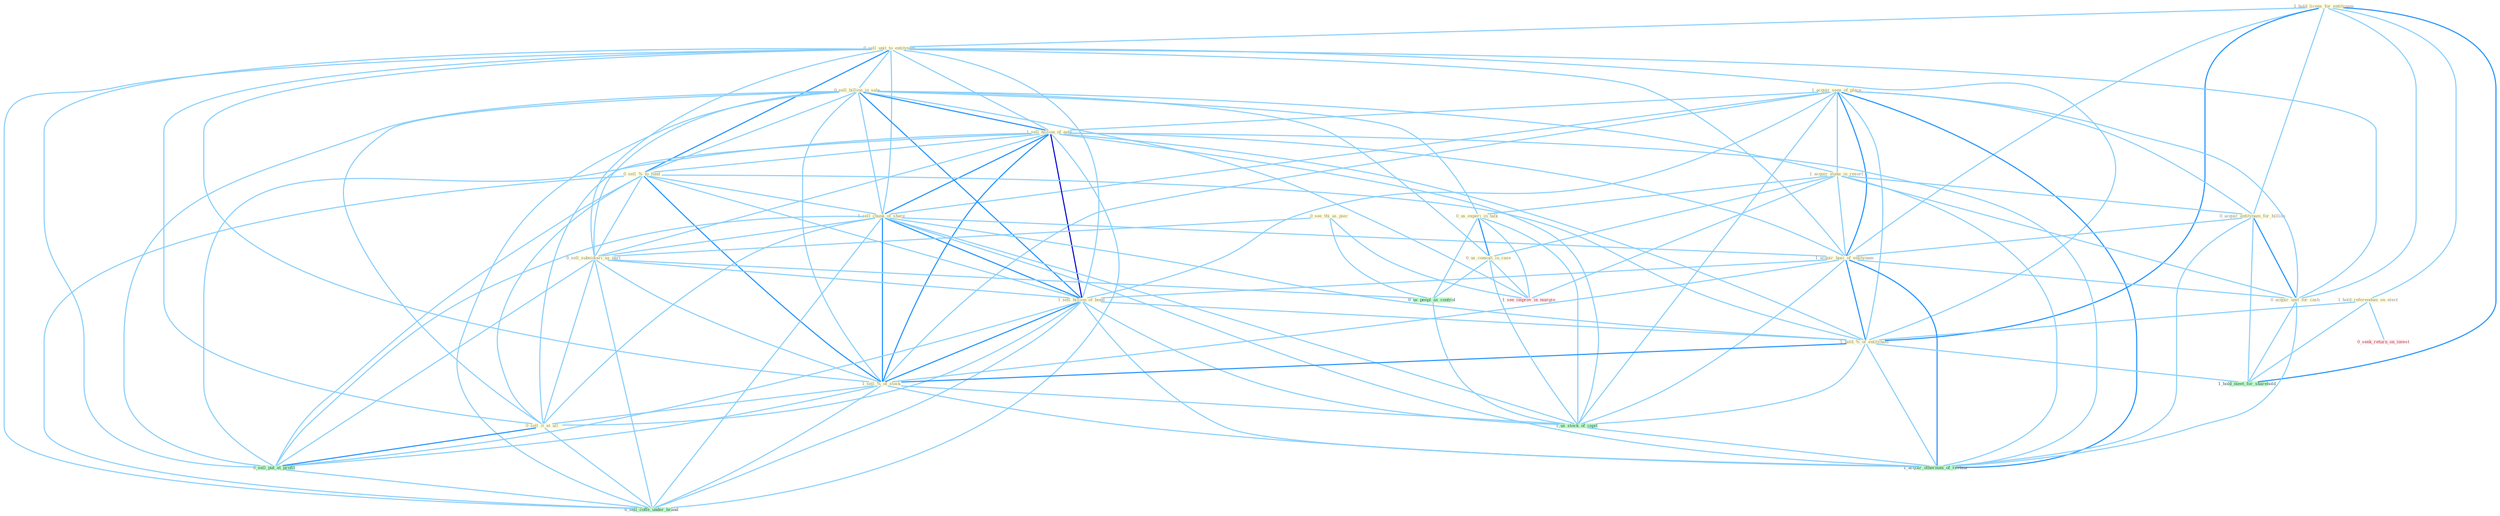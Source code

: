 Graph G{ 
    node
    [shape=polygon,style=filled,width=.5,height=.06,color="#BDFCC9",fixedsize=true,fontsize=4,
    fontcolor="#2f4f4f"];
    {node
    [color="#ffffe0", fontcolor="#8b7d6b"] "1_hold_licens_for_entitynam " "0_sell_unit_to_entitynam " "1_acquir_sens_of_place " "0_sell_billion_in_sale " "1_sell_billion_of_note " "1_acquir_stake_in_resort " "0_sell_%_to_fund " "1_sell_chunk_of_share " "0_acquir_entitynam_for_billion " "0_see_thi_as_piec " "1_hold_referendum_on_elect " "0_us_experi_in_talk " "1_acquir_busi_of_entitynam " "0_sell_subsidiari_as_part " "1_sell_billion_of_bond " "1_hold_%_of_entitynam " "0_acquir_unit_for_cash " "0_us_consult_in_case " "1_sell_%_of_stock " "0_sell_it_at_all "}
{node [color="#fff0f5", fontcolor="#b22222"] "0_seek_return_on_invest " "1_see_improv_in_margin "}
edge [color="#B0E2FF"];

	"1_hold_licens_for_entitynam " -- "0_sell_unit_to_entitynam " [w="1", color="#87cefa" ];
	"1_hold_licens_for_entitynam " -- "0_acquir_entitynam_for_billion " [w="1", color="#87cefa" ];
	"1_hold_licens_for_entitynam " -- "1_hold_referendum_on_elect " [w="1", color="#87cefa" ];
	"1_hold_licens_for_entitynam " -- "1_acquir_busi_of_entitynam " [w="1", color="#87cefa" ];
	"1_hold_licens_for_entitynam " -- "1_hold_%_of_entitynam " [w="2", color="#1e90ff" , len=0.8];
	"1_hold_licens_for_entitynam " -- "0_acquir_unit_for_cash " [w="1", color="#87cefa" ];
	"1_hold_licens_for_entitynam " -- "1_hold_meet_for_sharehold " [w="2", color="#1e90ff" , len=0.8];
	"0_sell_unit_to_entitynam " -- "0_sell_billion_in_sale " [w="1", color="#87cefa" ];
	"0_sell_unit_to_entitynam " -- "1_sell_billion_of_note " [w="1", color="#87cefa" ];
	"0_sell_unit_to_entitynam " -- "0_sell_%_to_fund " [w="2", color="#1e90ff" , len=0.8];
	"0_sell_unit_to_entitynam " -- "1_sell_chunk_of_share " [w="1", color="#87cefa" ];
	"0_sell_unit_to_entitynam " -- "1_acquir_busi_of_entitynam " [w="1", color="#87cefa" ];
	"0_sell_unit_to_entitynam " -- "0_sell_subsidiari_as_part " [w="1", color="#87cefa" ];
	"0_sell_unit_to_entitynam " -- "1_sell_billion_of_bond " [w="1", color="#87cefa" ];
	"0_sell_unit_to_entitynam " -- "1_hold_%_of_entitynam " [w="1", color="#87cefa" ];
	"0_sell_unit_to_entitynam " -- "0_acquir_unit_for_cash " [w="1", color="#87cefa" ];
	"0_sell_unit_to_entitynam " -- "1_sell_%_of_stock " [w="1", color="#87cefa" ];
	"0_sell_unit_to_entitynam " -- "0_sell_it_at_all " [w="1", color="#87cefa" ];
	"0_sell_unit_to_entitynam " -- "0_sell_put_at_profit " [w="1", color="#87cefa" ];
	"0_sell_unit_to_entitynam " -- "0_sell_coffe_under_brand " [w="1", color="#87cefa" ];
	"1_acquir_sens_of_place " -- "1_sell_billion_of_note " [w="1", color="#87cefa" ];
	"1_acquir_sens_of_place " -- "1_acquir_stake_in_resort " [w="1", color="#87cefa" ];
	"1_acquir_sens_of_place " -- "1_sell_chunk_of_share " [w="1", color="#87cefa" ];
	"1_acquir_sens_of_place " -- "0_acquir_entitynam_for_billion " [w="1", color="#87cefa" ];
	"1_acquir_sens_of_place " -- "1_acquir_busi_of_entitynam " [w="2", color="#1e90ff" , len=0.8];
	"1_acquir_sens_of_place " -- "1_sell_billion_of_bond " [w="1", color="#87cefa" ];
	"1_acquir_sens_of_place " -- "1_hold_%_of_entitynam " [w="1", color="#87cefa" ];
	"1_acquir_sens_of_place " -- "0_acquir_unit_for_cash " [w="1", color="#87cefa" ];
	"1_acquir_sens_of_place " -- "1_sell_%_of_stock " [w="1", color="#87cefa" ];
	"1_acquir_sens_of_place " -- "1_us_stock_of_capit " [w="1", color="#87cefa" ];
	"1_acquir_sens_of_place " -- "1_acquir_othernum_of_restaur " [w="2", color="#1e90ff" , len=0.8];
	"0_sell_billion_in_sale " -- "1_sell_billion_of_note " [w="2", color="#1e90ff" , len=0.8];
	"0_sell_billion_in_sale " -- "1_acquir_stake_in_resort " [w="1", color="#87cefa" ];
	"0_sell_billion_in_sale " -- "0_sell_%_to_fund " [w="1", color="#87cefa" ];
	"0_sell_billion_in_sale " -- "1_sell_chunk_of_share " [w="1", color="#87cefa" ];
	"0_sell_billion_in_sale " -- "0_us_experi_in_talk " [w="1", color="#87cefa" ];
	"0_sell_billion_in_sale " -- "0_sell_subsidiari_as_part " [w="1", color="#87cefa" ];
	"0_sell_billion_in_sale " -- "1_sell_billion_of_bond " [w="2", color="#1e90ff" , len=0.8];
	"0_sell_billion_in_sale " -- "0_us_consult_in_case " [w="1", color="#87cefa" ];
	"0_sell_billion_in_sale " -- "1_sell_%_of_stock " [w="1", color="#87cefa" ];
	"0_sell_billion_in_sale " -- "0_sell_it_at_all " [w="1", color="#87cefa" ];
	"0_sell_billion_in_sale " -- "0_sell_put_at_profit " [w="1", color="#87cefa" ];
	"0_sell_billion_in_sale " -- "1_see_improv_in_margin " [w="1", color="#87cefa" ];
	"0_sell_billion_in_sale " -- "0_sell_coffe_under_brand " [w="1", color="#87cefa" ];
	"1_sell_billion_of_note " -- "0_sell_%_to_fund " [w="1", color="#87cefa" ];
	"1_sell_billion_of_note " -- "1_sell_chunk_of_share " [w="2", color="#1e90ff" , len=0.8];
	"1_sell_billion_of_note " -- "1_acquir_busi_of_entitynam " [w="1", color="#87cefa" ];
	"1_sell_billion_of_note " -- "0_sell_subsidiari_as_part " [w="1", color="#87cefa" ];
	"1_sell_billion_of_note " -- "1_sell_billion_of_bond " [w="3", color="#0000cd" , len=0.6];
	"1_sell_billion_of_note " -- "1_hold_%_of_entitynam " [w="1", color="#87cefa" ];
	"1_sell_billion_of_note " -- "1_sell_%_of_stock " [w="2", color="#1e90ff" , len=0.8];
	"1_sell_billion_of_note " -- "0_sell_it_at_all " [w="1", color="#87cefa" ];
	"1_sell_billion_of_note " -- "0_sell_put_at_profit " [w="1", color="#87cefa" ];
	"1_sell_billion_of_note " -- "1_us_stock_of_capit " [w="1", color="#87cefa" ];
	"1_sell_billion_of_note " -- "0_sell_coffe_under_brand " [w="1", color="#87cefa" ];
	"1_sell_billion_of_note " -- "1_acquir_othernum_of_restaur " [w="1", color="#87cefa" ];
	"1_acquir_stake_in_resort " -- "0_acquir_entitynam_for_billion " [w="1", color="#87cefa" ];
	"1_acquir_stake_in_resort " -- "0_us_experi_in_talk " [w="1", color="#87cefa" ];
	"1_acquir_stake_in_resort " -- "1_acquir_busi_of_entitynam " [w="1", color="#87cefa" ];
	"1_acquir_stake_in_resort " -- "0_acquir_unit_for_cash " [w="1", color="#87cefa" ];
	"1_acquir_stake_in_resort " -- "0_us_consult_in_case " [w="1", color="#87cefa" ];
	"1_acquir_stake_in_resort " -- "1_see_improv_in_margin " [w="1", color="#87cefa" ];
	"1_acquir_stake_in_resort " -- "1_acquir_othernum_of_restaur " [w="1", color="#87cefa" ];
	"0_sell_%_to_fund " -- "1_sell_chunk_of_share " [w="1", color="#87cefa" ];
	"0_sell_%_to_fund " -- "0_sell_subsidiari_as_part " [w="1", color="#87cefa" ];
	"0_sell_%_to_fund " -- "1_sell_billion_of_bond " [w="1", color="#87cefa" ];
	"0_sell_%_to_fund " -- "1_hold_%_of_entitynam " [w="1", color="#87cefa" ];
	"0_sell_%_to_fund " -- "1_sell_%_of_stock " [w="2", color="#1e90ff" , len=0.8];
	"0_sell_%_to_fund " -- "0_sell_it_at_all " [w="1", color="#87cefa" ];
	"0_sell_%_to_fund " -- "0_sell_put_at_profit " [w="1", color="#87cefa" ];
	"0_sell_%_to_fund " -- "0_sell_coffe_under_brand " [w="1", color="#87cefa" ];
	"1_sell_chunk_of_share " -- "1_acquir_busi_of_entitynam " [w="1", color="#87cefa" ];
	"1_sell_chunk_of_share " -- "0_sell_subsidiari_as_part " [w="1", color="#87cefa" ];
	"1_sell_chunk_of_share " -- "1_sell_billion_of_bond " [w="2", color="#1e90ff" , len=0.8];
	"1_sell_chunk_of_share " -- "1_hold_%_of_entitynam " [w="1", color="#87cefa" ];
	"1_sell_chunk_of_share " -- "1_sell_%_of_stock " [w="2", color="#1e90ff" , len=0.8];
	"1_sell_chunk_of_share " -- "0_sell_it_at_all " [w="1", color="#87cefa" ];
	"1_sell_chunk_of_share " -- "0_sell_put_at_profit " [w="1", color="#87cefa" ];
	"1_sell_chunk_of_share " -- "1_us_stock_of_capit " [w="1", color="#87cefa" ];
	"1_sell_chunk_of_share " -- "0_sell_coffe_under_brand " [w="1", color="#87cefa" ];
	"1_sell_chunk_of_share " -- "1_acquir_othernum_of_restaur " [w="1", color="#87cefa" ];
	"0_acquir_entitynam_for_billion " -- "1_acquir_busi_of_entitynam " [w="1", color="#87cefa" ];
	"0_acquir_entitynam_for_billion " -- "0_acquir_unit_for_cash " [w="2", color="#1e90ff" , len=0.8];
	"0_acquir_entitynam_for_billion " -- "1_hold_meet_for_sharehold " [w="1", color="#87cefa" ];
	"0_acquir_entitynam_for_billion " -- "1_acquir_othernum_of_restaur " [w="1", color="#87cefa" ];
	"0_see_thi_as_piec " -- "0_sell_subsidiari_as_part " [w="1", color="#87cefa" ];
	"0_see_thi_as_piec " -- "0_us_peopl_as_control " [w="1", color="#87cefa" ];
	"0_see_thi_as_piec " -- "1_see_improv_in_margin " [w="1", color="#87cefa" ];
	"1_hold_referendum_on_elect " -- "1_hold_%_of_entitynam " [w="1", color="#87cefa" ];
	"1_hold_referendum_on_elect " -- "0_seek_return_on_invest " [w="1", color="#87cefa" ];
	"1_hold_referendum_on_elect " -- "1_hold_meet_for_sharehold " [w="1", color="#87cefa" ];
	"0_us_experi_in_talk " -- "0_us_consult_in_case " [w="2", color="#1e90ff" , len=0.8];
	"0_us_experi_in_talk " -- "0_us_peopl_as_control " [w="1", color="#87cefa" ];
	"0_us_experi_in_talk " -- "1_us_stock_of_capit " [w="1", color="#87cefa" ];
	"0_us_experi_in_talk " -- "1_see_improv_in_margin " [w="1", color="#87cefa" ];
	"1_acquir_busi_of_entitynam " -- "1_sell_billion_of_bond " [w="1", color="#87cefa" ];
	"1_acquir_busi_of_entitynam " -- "1_hold_%_of_entitynam " [w="2", color="#1e90ff" , len=0.8];
	"1_acquir_busi_of_entitynam " -- "0_acquir_unit_for_cash " [w="1", color="#87cefa" ];
	"1_acquir_busi_of_entitynam " -- "1_sell_%_of_stock " [w="1", color="#87cefa" ];
	"1_acquir_busi_of_entitynam " -- "1_us_stock_of_capit " [w="1", color="#87cefa" ];
	"1_acquir_busi_of_entitynam " -- "1_acquir_othernum_of_restaur " [w="2", color="#1e90ff" , len=0.8];
	"0_sell_subsidiari_as_part " -- "1_sell_billion_of_bond " [w="1", color="#87cefa" ];
	"0_sell_subsidiari_as_part " -- "1_sell_%_of_stock " [w="1", color="#87cefa" ];
	"0_sell_subsidiari_as_part " -- "0_sell_it_at_all " [w="1", color="#87cefa" ];
	"0_sell_subsidiari_as_part " -- "0_us_peopl_as_control " [w="1", color="#87cefa" ];
	"0_sell_subsidiari_as_part " -- "0_sell_put_at_profit " [w="1", color="#87cefa" ];
	"0_sell_subsidiari_as_part " -- "0_sell_coffe_under_brand " [w="1", color="#87cefa" ];
	"1_sell_billion_of_bond " -- "1_hold_%_of_entitynam " [w="1", color="#87cefa" ];
	"1_sell_billion_of_bond " -- "1_sell_%_of_stock " [w="2", color="#1e90ff" , len=0.8];
	"1_sell_billion_of_bond " -- "0_sell_it_at_all " [w="1", color="#87cefa" ];
	"1_sell_billion_of_bond " -- "0_sell_put_at_profit " [w="1", color="#87cefa" ];
	"1_sell_billion_of_bond " -- "1_us_stock_of_capit " [w="1", color="#87cefa" ];
	"1_sell_billion_of_bond " -- "0_sell_coffe_under_brand " [w="1", color="#87cefa" ];
	"1_sell_billion_of_bond " -- "1_acquir_othernum_of_restaur " [w="1", color="#87cefa" ];
	"1_hold_%_of_entitynam " -- "1_sell_%_of_stock " [w="2", color="#1e90ff" , len=0.8];
	"1_hold_%_of_entitynam " -- "1_us_stock_of_capit " [w="1", color="#87cefa" ];
	"1_hold_%_of_entitynam " -- "1_hold_meet_for_sharehold " [w="1", color="#87cefa" ];
	"1_hold_%_of_entitynam " -- "1_acquir_othernum_of_restaur " [w="1", color="#87cefa" ];
	"0_acquir_unit_for_cash " -- "1_hold_meet_for_sharehold " [w="1", color="#87cefa" ];
	"0_acquir_unit_for_cash " -- "1_acquir_othernum_of_restaur " [w="1", color="#87cefa" ];
	"0_us_consult_in_case " -- "0_us_peopl_as_control " [w="1", color="#87cefa" ];
	"0_us_consult_in_case " -- "1_us_stock_of_capit " [w="1", color="#87cefa" ];
	"0_us_consult_in_case " -- "1_see_improv_in_margin " [w="1", color="#87cefa" ];
	"1_sell_%_of_stock " -- "0_sell_it_at_all " [w="1", color="#87cefa" ];
	"1_sell_%_of_stock " -- "0_sell_put_at_profit " [w="1", color="#87cefa" ];
	"1_sell_%_of_stock " -- "1_us_stock_of_capit " [w="1", color="#87cefa" ];
	"1_sell_%_of_stock " -- "0_sell_coffe_under_brand " [w="1", color="#87cefa" ];
	"1_sell_%_of_stock " -- "1_acquir_othernum_of_restaur " [w="1", color="#87cefa" ];
	"0_sell_it_at_all " -- "0_sell_put_at_profit " [w="2", color="#1e90ff" , len=0.8];
	"0_sell_it_at_all " -- "0_sell_coffe_under_brand " [w="1", color="#87cefa" ];
	"0_us_peopl_as_control " -- "1_us_stock_of_capit " [w="1", color="#87cefa" ];
	"0_sell_put_at_profit " -- "0_sell_coffe_under_brand " [w="1", color="#87cefa" ];
	"1_us_stock_of_capit " -- "1_acquir_othernum_of_restaur " [w="1", color="#87cefa" ];
}